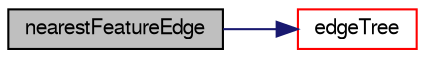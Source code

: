 digraph "nearestFeatureEdge"
{
  bgcolor="transparent";
  edge [fontname="FreeSans",fontsize="10",labelfontname="FreeSans",labelfontsize="10"];
  node [fontname="FreeSans",fontsize="10",shape=record];
  rankdir="LR";
  Node497 [label="nearestFeatureEdge",height=0.2,width=0.4,color="black", fillcolor="grey75", style="filled", fontcolor="black"];
  Node497 -> Node498 [color="midnightblue",fontsize="10",style="solid",fontname="FreeSans"];
  Node498 [label="edgeTree",height=0.2,width=0.4,color="red",URL="$a21786.html#a35b8d766fd06e5d629b382b37f071d47",tooltip="Demand driven construction of octree for boundary edges. "];
}
